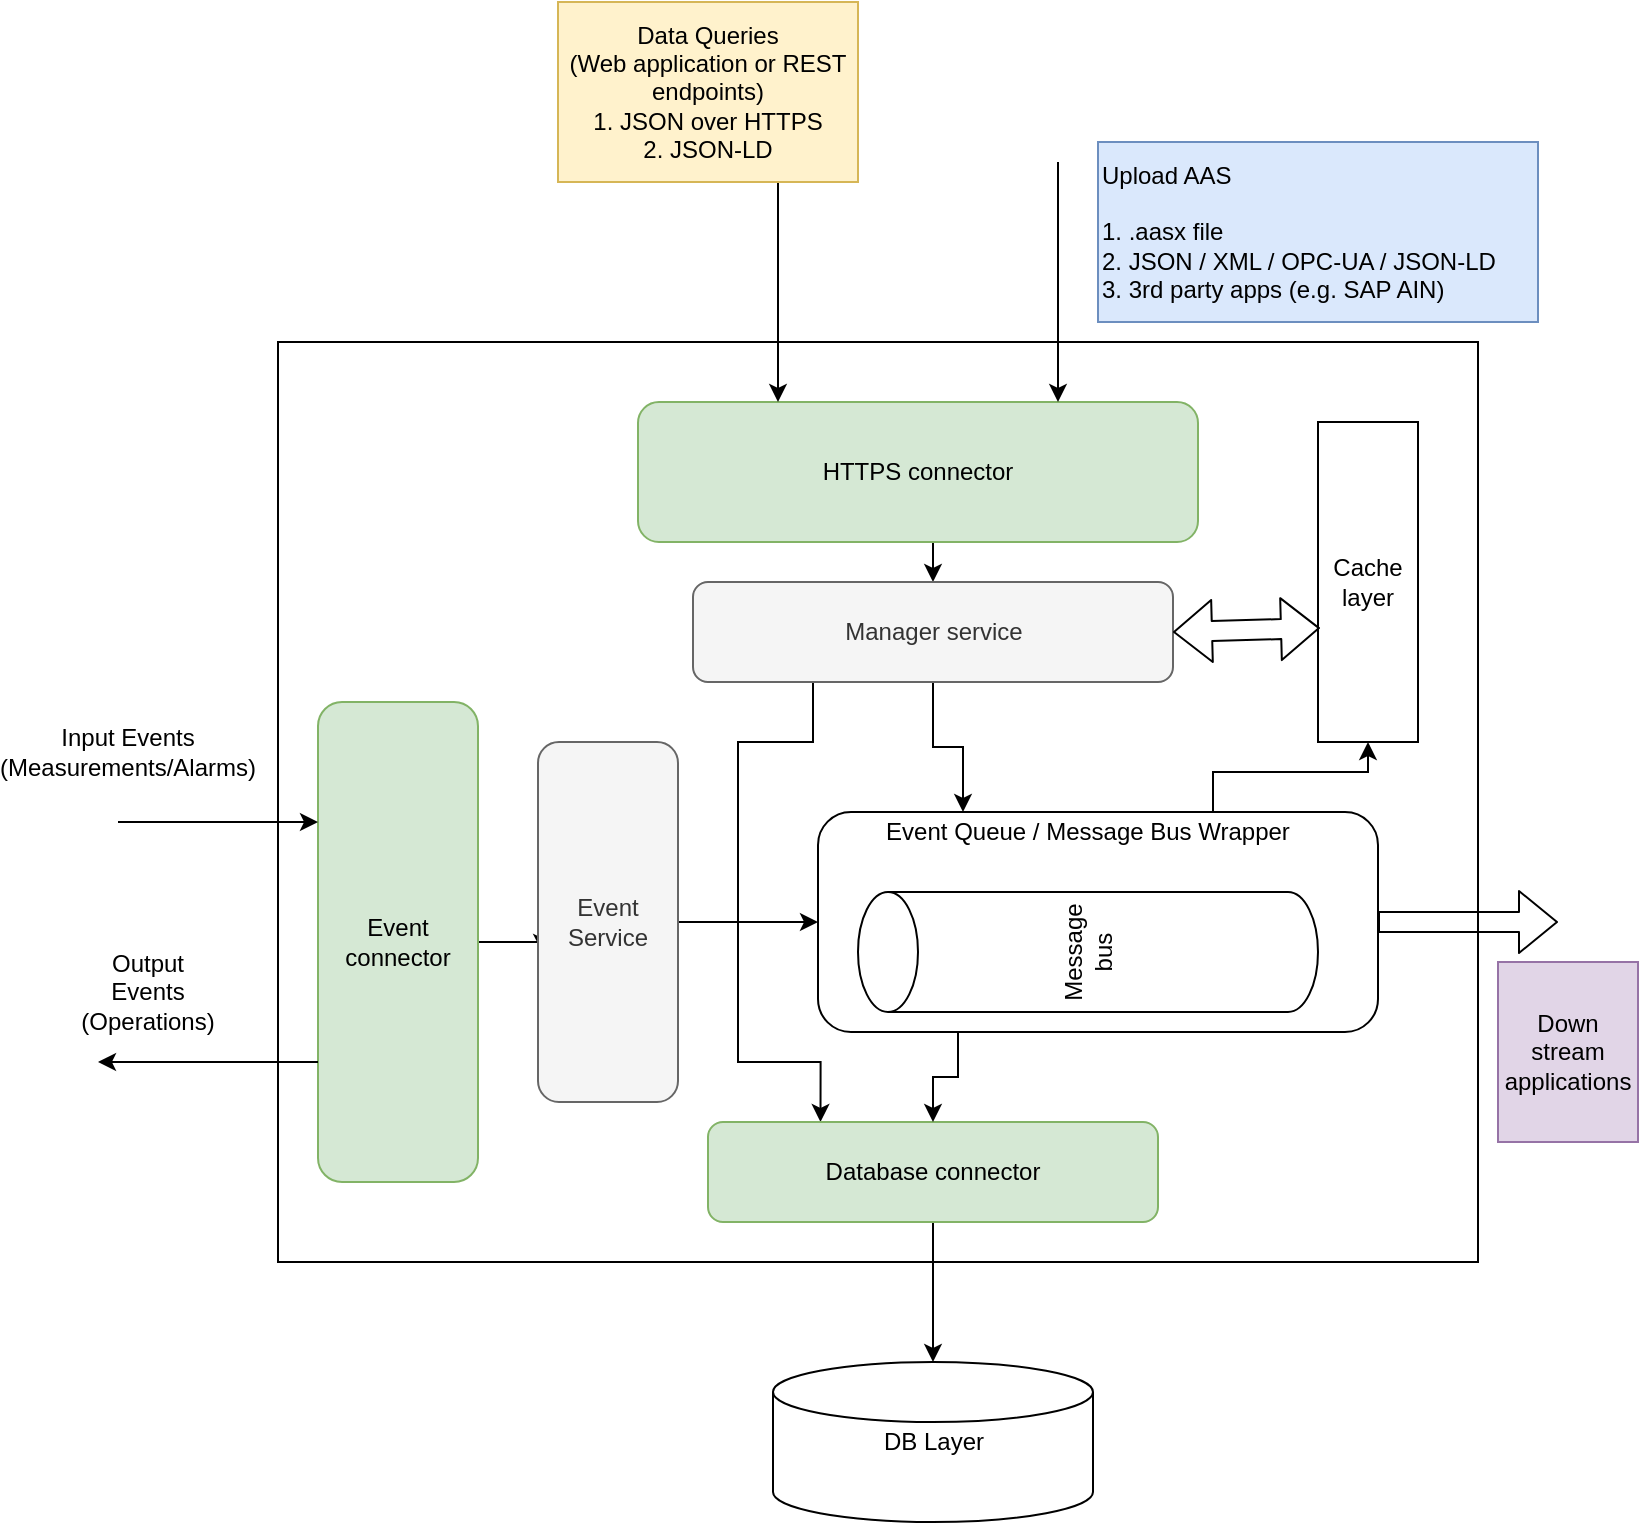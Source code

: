<mxfile version="13.6.2" type="device"><diagram id="XDCdoI2GweTQciN7RzIu" name="Page-1"><mxGraphModel dx="1422" dy="822" grid="1" gridSize="10" guides="1" tooltips="1" connect="1" arrows="1" fold="1" page="1" pageScale="1" pageWidth="850" pageHeight="1100" math="0" shadow="0"><root><mxCell id="0"/><mxCell id="1" parent="0"/><mxCell id="vc6Uma2a1nXXMB393KtD-1" value="" style="rounded=0;whiteSpace=wrap;html=1;" parent="1" vertex="1"><mxGeometry x="150" y="180" width="600" height="460" as="geometry"/></mxCell><mxCell id="C7Y2od1HyLu7xWCNpRmd-2" style="edgeStyle=orthogonalEdgeStyle;rounded=0;orthogonalLoop=1;jettySize=auto;html=1;exitX=0.5;exitY=1;exitDx=0;exitDy=0;entryX=0.5;entryY=0;entryDx=0;entryDy=0;" edge="1" parent="1" source="vc6Uma2a1nXXMB393KtD-2" target="vc6Uma2a1nXXMB393KtD-3"><mxGeometry relative="1" as="geometry"/></mxCell><mxCell id="vc6Uma2a1nXXMB393KtD-2" value="HTTPS connector" style="rounded=1;whiteSpace=wrap;html=1;fillColor=#d5e8d4;strokeColor=#82b366;" parent="1" vertex="1"><mxGeometry x="330" y="210" width="280" height="70" as="geometry"/></mxCell><mxCell id="vc6Uma2a1nXXMB393KtD-22" style="edgeStyle=orthogonalEdgeStyle;rounded=0;orthogonalLoop=1;jettySize=auto;html=1;exitX=0.5;exitY=1;exitDx=0;exitDy=0;entryX=0.25;entryY=0;entryDx=0;entryDy=0;" parent="1" source="vc6Uma2a1nXXMB393KtD-3" target="vc6Uma2a1nXXMB393KtD-11" edge="1"><mxGeometry relative="1" as="geometry"/></mxCell><mxCell id="vc6Uma2a1nXXMB393KtD-32" style="edgeStyle=orthogonalEdgeStyle;rounded=0;orthogonalLoop=1;jettySize=auto;html=1;exitX=0.25;exitY=1;exitDx=0;exitDy=0;entryX=0.25;entryY=0;entryDx=0;entryDy=0;" parent="1" source="vc6Uma2a1nXXMB393KtD-3" target="vc6Uma2a1nXXMB393KtD-6" edge="1"><mxGeometry relative="1" as="geometry"><Array as="points"><mxPoint x="418" y="380"/><mxPoint x="380" y="380"/><mxPoint x="380" y="540"/><mxPoint x="421" y="540"/></Array></mxGeometry></mxCell><mxCell id="vc6Uma2a1nXXMB393KtD-3" value="Manager service" style="rounded=1;whiteSpace=wrap;html=1;fillColor=#f5f5f5;strokeColor=#666666;fontColor=#333333;" parent="1" vertex="1"><mxGeometry x="357.5" y="300" width="240" height="50" as="geometry"/></mxCell><mxCell id="vc6Uma2a1nXXMB393KtD-26" style="edgeStyle=orthogonalEdgeStyle;rounded=0;orthogonalLoop=1;jettySize=auto;html=1;exitX=1;exitY=0.5;exitDx=0;exitDy=0;entryX=0.029;entryY=0.583;entryDx=0;entryDy=0;entryPerimeter=0;" parent="1" source="vc6Uma2a1nXXMB393KtD-4" target="vc6Uma2a1nXXMB393KtD-18" edge="1"><mxGeometry relative="1" as="geometry"/></mxCell><mxCell id="vc6Uma2a1nXXMB393KtD-4" value="Event connector" style="rounded=1;whiteSpace=wrap;html=1;fillColor=#d5e8d4;strokeColor=#82b366;" parent="1" vertex="1"><mxGeometry x="170" y="360" width="80" height="240" as="geometry"/></mxCell><mxCell id="vc6Uma2a1nXXMB393KtD-5" value="DB Layer" style="shape=cylinder2;whiteSpace=wrap;html=1;boundedLbl=1;backgroundOutline=1;size=15;" parent="1" vertex="1"><mxGeometry x="397.5" y="690" width="160" height="80" as="geometry"/></mxCell><mxCell id="vc6Uma2a1nXXMB393KtD-25" style="edgeStyle=orthogonalEdgeStyle;rounded=0;orthogonalLoop=1;jettySize=auto;html=1;exitX=0.5;exitY=1;exitDx=0;exitDy=0;" parent="1" source="vc6Uma2a1nXXMB393KtD-6" target="vc6Uma2a1nXXMB393KtD-5" edge="1"><mxGeometry relative="1" as="geometry"/></mxCell><mxCell id="vc6Uma2a1nXXMB393KtD-6" value="Database connector" style="rounded=1;whiteSpace=wrap;html=1;fillColor=#d5e8d4;strokeColor=#82b366;" parent="1" vertex="1"><mxGeometry x="365" y="570" width="225" height="50" as="geometry"/></mxCell><mxCell id="vc6Uma2a1nXXMB393KtD-24" style="edgeStyle=orthogonalEdgeStyle;rounded=0;orthogonalLoop=1;jettySize=auto;html=1;exitX=0.25;exitY=1;exitDx=0;exitDy=0;" parent="1" source="vc6Uma2a1nXXMB393KtD-10" target="vc6Uma2a1nXXMB393KtD-6" edge="1"><mxGeometry relative="1" as="geometry"/></mxCell><mxCell id="vc6Uma2a1nXXMB393KtD-10" value="" style="rounded=1;whiteSpace=wrap;html=1;" parent="1" vertex="1"><mxGeometry x="420" y="415" width="280" height="110" as="geometry"/></mxCell><mxCell id="vc6Uma2a1nXXMB393KtD-35" style="edgeStyle=orthogonalEdgeStyle;rounded=0;orthogonalLoop=1;jettySize=auto;html=1;exitX=0.75;exitY=0;exitDx=0;exitDy=0;" parent="1" source="vc6Uma2a1nXXMB393KtD-11" target="vc6Uma2a1nXXMB393KtD-13" edge="1"><mxGeometry relative="1" as="geometry"/></mxCell><mxCell id="vc6Uma2a1nXXMB393KtD-11" value="Event Queue / Message Bus Wrapper" style="text;html=1;strokeColor=none;fillColor=none;align=center;verticalAlign=middle;whiteSpace=wrap;rounded=0;" parent="1" vertex="1"><mxGeometry x="430" y="415" width="250" height="20" as="geometry"/></mxCell><mxCell id="vc6Uma2a1nXXMB393KtD-12" value="Message bus" style="shape=cylinder2;whiteSpace=wrap;html=1;boundedLbl=1;backgroundOutline=1;size=15;rotation=-90;" parent="1" vertex="1"><mxGeometry x="525" y="370" width="60" height="230" as="geometry"/></mxCell><mxCell id="vc6Uma2a1nXXMB393KtD-13" value="Cache layer" style="rounded=0;whiteSpace=wrap;html=1;" parent="1" vertex="1"><mxGeometry x="670" y="220" width="50" height="160" as="geometry"/></mxCell><mxCell id="vc6Uma2a1nXXMB393KtD-14" value="" style="endArrow=classic;html=1;entryX=0.75;entryY=0;entryDx=0;entryDy=0;" parent="1" target="vc6Uma2a1nXXMB393KtD-2" edge="1"><mxGeometry width="50" height="50" relative="1" as="geometry"><mxPoint x="540" y="90" as="sourcePoint"/><mxPoint x="580" y="50" as="targetPoint"/></mxGeometry></mxCell><mxCell id="vc6Uma2a1nXXMB393KtD-15" value="Upload AAS&lt;br&gt;&amp;nbsp;&lt;br&gt;1. .aasx file&lt;br&gt;2. JSON / XML / OPC-UA / JSON-LD&lt;br&gt;3. 3rd party apps (e.g. SAP AIN)" style="text;html=1;strokeColor=#6c8ebf;fillColor=#dae8fc;align=left;verticalAlign=middle;whiteSpace=wrap;rounded=0;" parent="1" vertex="1"><mxGeometry x="560" y="80" width="220" height="90" as="geometry"/></mxCell><mxCell id="vc6Uma2a1nXXMB393KtD-16" value="" style="endArrow=classic;startArrow=classic;html=1;exitX=0.25;exitY=0;exitDx=0;exitDy=0;" parent="1" source="vc6Uma2a1nXXMB393KtD-2" edge="1"><mxGeometry width="50" height="50" relative="1" as="geometry"><mxPoint x="390" y="140" as="sourcePoint"/><mxPoint x="400" y="90" as="targetPoint"/></mxGeometry></mxCell><mxCell id="vc6Uma2a1nXXMB393KtD-17" value="Data Queries&lt;br&gt;(Web application or REST endpoints)&lt;br&gt;1. JSON over HTTPS&lt;br&gt;2. JSON-LD" style="text;html=1;strokeColor=#d6b656;fillColor=#fff2cc;align=center;verticalAlign=middle;whiteSpace=wrap;rounded=0;" parent="1" vertex="1"><mxGeometry x="290" y="10" width="150" height="90" as="geometry"/></mxCell><mxCell id="vc6Uma2a1nXXMB393KtD-23" style="edgeStyle=orthogonalEdgeStyle;rounded=0;orthogonalLoop=1;jettySize=auto;html=1;exitX=1;exitY=0.5;exitDx=0;exitDy=0;entryX=0;entryY=0.5;entryDx=0;entryDy=0;" parent="1" source="vc6Uma2a1nXXMB393KtD-18" target="vc6Uma2a1nXXMB393KtD-10" edge="1"><mxGeometry relative="1" as="geometry"/></mxCell><mxCell id="vc6Uma2a1nXXMB393KtD-18" value="Event Service" style="rounded=1;whiteSpace=wrap;html=1;fillColor=#f5f5f5;strokeColor=#666666;fontColor=#333333;" parent="1" vertex="1"><mxGeometry x="280" y="380" width="70" height="180" as="geometry"/></mxCell><mxCell id="vc6Uma2a1nXXMB393KtD-21" value="" style="shape=flexArrow;endArrow=classic;startArrow=classic;html=1;exitX=1;exitY=0.5;exitDx=0;exitDy=0;entryX=0.02;entryY=0.644;entryDx=0;entryDy=0;entryPerimeter=0;" parent="1" source="vc6Uma2a1nXXMB393KtD-3" target="vc6Uma2a1nXXMB393KtD-13" edge="1"><mxGeometry width="50" height="50" relative="1" as="geometry"><mxPoint x="610" y="350" as="sourcePoint"/><mxPoint x="660" y="300" as="targetPoint"/></mxGeometry></mxCell><mxCell id="vc6Uma2a1nXXMB393KtD-27" value="" style="endArrow=classic;html=1;entryX=0;entryY=0.25;entryDx=0;entryDy=0;" parent="1" target="vc6Uma2a1nXXMB393KtD-4" edge="1"><mxGeometry width="50" height="50" relative="1" as="geometry"><mxPoint x="70" y="420" as="sourcePoint"/><mxPoint x="120" y="400" as="targetPoint"/></mxGeometry></mxCell><mxCell id="vc6Uma2a1nXXMB393KtD-28" value="" style="endArrow=classic;html=1;exitX=0;exitY=0.75;exitDx=0;exitDy=0;" parent="1" source="vc6Uma2a1nXXMB393KtD-4" edge="1"><mxGeometry width="50" height="50" relative="1" as="geometry"><mxPoint x="60" y="560" as="sourcePoint"/><mxPoint x="60" y="540" as="targetPoint"/></mxGeometry></mxCell><mxCell id="vc6Uma2a1nXXMB393KtD-29" value="Input Events&lt;br&gt;(Measurements/Alarms)" style="text;html=1;strokeColor=none;fillColor=none;align=center;verticalAlign=middle;whiteSpace=wrap;rounded=0;" parent="1" vertex="1"><mxGeometry x="30" y="360" width="90" height="50" as="geometry"/></mxCell><mxCell id="vc6Uma2a1nXXMB393KtD-30" value="Output Events (Operations)" style="text;html=1;strokeColor=none;fillColor=none;align=center;verticalAlign=middle;whiteSpace=wrap;rounded=0;" parent="1" vertex="1"><mxGeometry x="50" y="480" width="70" height="50" as="geometry"/></mxCell><mxCell id="vc6Uma2a1nXXMB393KtD-33" value="" style="shape=flexArrow;endArrow=classic;html=1;exitX=1;exitY=0.5;exitDx=0;exitDy=0;" parent="1" source="vc6Uma2a1nXXMB393KtD-10" edge="1"><mxGeometry width="50" height="50" relative="1" as="geometry"><mxPoint x="700" y="490" as="sourcePoint"/><mxPoint x="790" y="470" as="targetPoint"/></mxGeometry></mxCell><mxCell id="vc6Uma2a1nXXMB393KtD-34" value="Down stream applications" style="text;html=1;strokeColor=#9673a6;fillColor=#e1d5e7;align=center;verticalAlign=middle;whiteSpace=wrap;rounded=0;" parent="1" vertex="1"><mxGeometry x="760" y="490" width="70" height="90" as="geometry"/></mxCell></root></mxGraphModel></diagram></mxfile>
